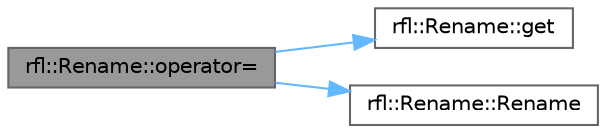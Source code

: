 digraph "rfl::Rename::operator="
{
 // LATEX_PDF_SIZE
  bgcolor="transparent";
  edge [fontname=Helvetica,fontsize=10,labelfontname=Helvetica,labelfontsize=10];
  node [fontname=Helvetica,fontsize=10,shape=box,height=0.2,width=0.4];
  rankdir="LR";
  Node1 [id="Node000001",label="rfl::Rename::operator=",height=0.2,width=0.4,color="gray40", fillcolor="grey60", style="filled", fontcolor="black",tooltip="Assigns the underlying object."];
  Node1 -> Node2 [id="edge3_Node000001_Node000002",color="steelblue1",style="solid",tooltip=" "];
  Node2 [id="Node000002",label="rfl::Rename::get",height=0.2,width=0.4,color="grey40", fillcolor="white", style="filled",URL="$structrfl_1_1_rename.html#aed9e40cb4b9354990d7f9c6cad836c82",tooltip="Returns the underlying object."];
  Node1 -> Node3 [id="edge4_Node000001_Node000003",color="steelblue1",style="solid",tooltip=" "];
  Node3 [id="Node000003",label="rfl::Rename::Rename",height=0.2,width=0.4,color="grey40", fillcolor="white", style="filled",URL="$structrfl_1_1_rename.html#ae3be5b7f188da3aa53d1b40f41b90775",tooltip=" "];
}
